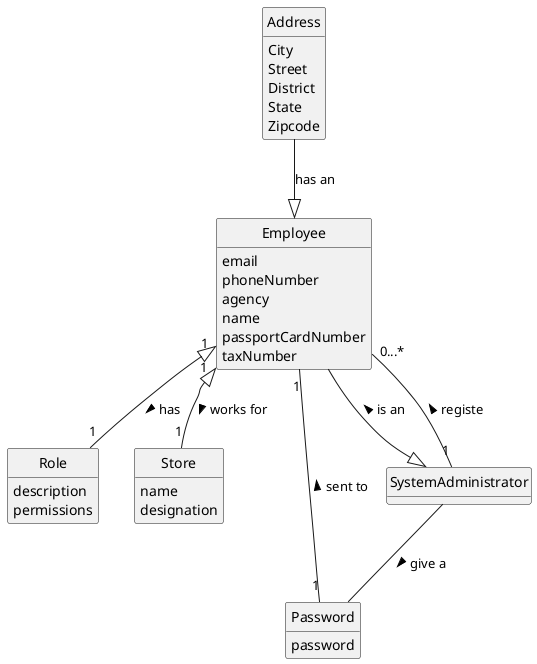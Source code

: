 @startuml
skinparam monochrome true
skinparam packageStyle rectangle
skinparam shadowing false
'skinparam linetype ortho
'left to right direction
skinparam classAttributeIconSize 0
hide circle
hide methods


class Employee {
    email
    phoneNumber
    agency
    name
    passportCardNumber
    taxNumber

}

class Address {
    City
    Street
    District
    State
    Zipcode
}

class Role{
    description
    permissions
}

class Store{
    name
    designation
    }


class Password {
    password
}

Address --|> Employee: has an
SystemAdministrator "1"--"0...*" Employee: registe >
Employee --|> SystemAdministrator: is an <
Employee "1"--"1" Password: sent to <
Employee "1"<|--"1" Store: works for >
Employee "1"<|--"1" Role: has >
SystemAdministrator -- Password: give a >


@enduml